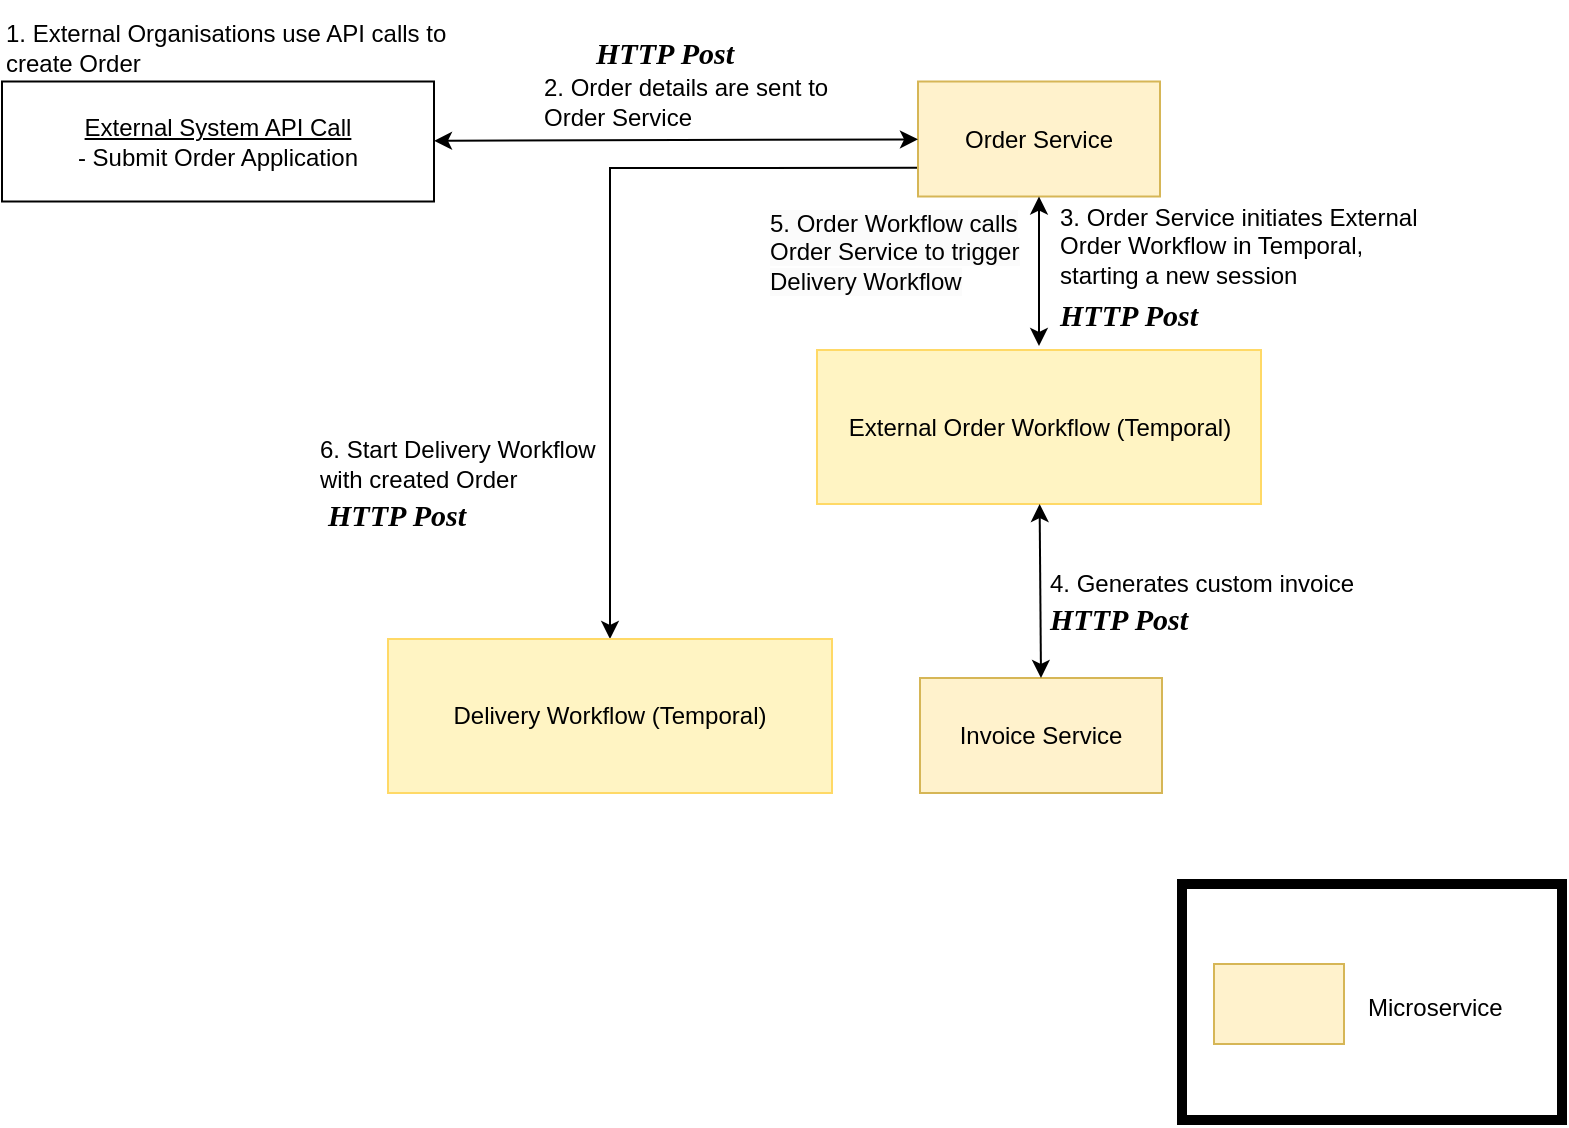 <mxfile>
    <diagram name="Page-1" id="AIPoxRdhrtce3UdJt4KN">
        <mxGraphModel dx="345" dy="193" grid="0" gridSize="10" guides="1" tooltips="1" connect="1" arrows="1" fold="1" page="1" pageScale="1" pageWidth="827" pageHeight="1169" math="0" shadow="0">
            <root>
                <mxCell id="0"/>
                <mxCell id="1" parent="0"/>
                <mxCell id="uWxkei3LBMc92IfPlKmw-2" value="&lt;u&gt;External System API Call&lt;/u&gt;&lt;div&gt;- Submit Order Application&lt;/div&gt;" style="rounded=0;whiteSpace=wrap;html=1;" parent="1" vertex="1">
                    <mxGeometry x="32" y="58.75" width="216" height="60" as="geometry"/>
                </mxCell>
                <mxCell id="2" style="edgeStyle=none;html=1;exitX=0;exitY=0.75;exitDx=0;exitDy=0;entryX=0.5;entryY=0;entryDx=0;entryDy=0;rounded=0;curved=0;" parent="1" source="uWxkei3LBMc92IfPlKmw-4" target="3v4G5k-9SBofemgfU9J0-18" edge="1">
                    <mxGeometry relative="1" as="geometry">
                        <Array as="points">
                            <mxPoint x="336" y="102"/>
                        </Array>
                    </mxGeometry>
                </mxCell>
                <mxCell id="uWxkei3LBMc92IfPlKmw-4" value="Order Service" style="rounded=0;whiteSpace=wrap;html=1;fillColor=#fff2cc;strokeColor=#d6b656;" parent="1" vertex="1">
                    <mxGeometry x="490" y="58.75" width="121" height="57.5" as="geometry"/>
                </mxCell>
                <mxCell id="uWxkei3LBMc92IfPlKmw-7" value="1. External Organisations use API calls to create Order" style="text;html=1;align=left;verticalAlign=middle;whiteSpace=wrap;rounded=0;" parent="1" vertex="1">
                    <mxGeometry x="32" y="27" width="239" height="30" as="geometry"/>
                </mxCell>
                <mxCell id="uWxkei3LBMc92IfPlKmw-12" value="" style="endArrow=classic;startArrow=classic;html=1;rounded=0;" parent="1" source="uWxkei3LBMc92IfPlKmw-2" target="uWxkei3LBMc92IfPlKmw-4" edge="1">
                    <mxGeometry width="50" height="50" relative="1" as="geometry">
                        <mxPoint x="359" y="307" as="sourcePoint"/>
                        <mxPoint x="409" y="257" as="targetPoint"/>
                    </mxGeometry>
                </mxCell>
                <mxCell id="uWxkei3LBMc92IfPlKmw-13" value="" style="endArrow=classic;startArrow=classic;html=1;rounded=0;entryX=0.5;entryY=1;entryDx=0;entryDy=0;" parent="1" target="uWxkei3LBMc92IfPlKmw-4" edge="1">
                    <mxGeometry width="50" height="50" relative="1" as="geometry">
                        <mxPoint x="550.5" y="191" as="sourcePoint"/>
                        <mxPoint x="424" y="120.289" as="targetPoint"/>
                    </mxGeometry>
                </mxCell>
                <mxCell id="3v4G5k-9SBofemgfU9J0-1" value="2. Order details are sent to &lt;br&gt;Order Service" style="text;html=1;align=left;verticalAlign=middle;whiteSpace=wrap;rounded=0;" parent="1" vertex="1">
                    <mxGeometry x="301" y="54" width="155" height="30" as="geometry"/>
                </mxCell>
                <mxCell id="3v4G5k-9SBofemgfU9J0-18" value="Delivery Workflow (Temporal)" style="rounded=0;whiteSpace=wrap;html=1;fillColor=light-dark(#FFF4C3,var(--ge-dark-color, #121212));strokeColor=light-dark(#FFD966,#FFFFFF);" parent="1" vertex="1">
                    <mxGeometry x="225" y="337.5" width="222" height="77" as="geometry"/>
                </mxCell>
                <mxCell id="sGVSHZmp7kZCRn9jOwzH-1" value="External Order Workflow (Temporal)" style="rounded=0;whiteSpace=wrap;html=1;fillColor=light-dark(#FFF4C3,var(--ge-dark-color, #121212));strokeColor=light-dark(#FFD966,#FFFFFF);" parent="1" vertex="1">
                    <mxGeometry x="439.5" y="193" width="222" height="77" as="geometry"/>
                </mxCell>
                <mxCell id="sGVSHZmp7kZCRn9jOwzH-2" value="Invoice Service" style="rounded=0;whiteSpace=wrap;html=1;fillColor=#fff2cc;strokeColor=#d6b656;" parent="1" vertex="1">
                    <mxGeometry x="491" y="357" width="121" height="57.5" as="geometry"/>
                </mxCell>
                <mxCell id="sGVSHZmp7kZCRn9jOwzH-3" value="3. Order Service initiates External Order Workflow in Temporal, starting a new session" style="text;html=1;align=left;verticalAlign=middle;whiteSpace=wrap;rounded=0;" parent="1" vertex="1">
                    <mxGeometry x="559" y="126" width="195" height="30" as="geometry"/>
                </mxCell>
                <mxCell id="sGVSHZmp7kZCRn9jOwzH-4" value="4. Generates custom invoice" style="text;html=1;align=left;verticalAlign=middle;whiteSpace=wrap;rounded=0;" parent="1" vertex="1">
                    <mxGeometry x="554" y="295" width="166" height="30" as="geometry"/>
                </mxCell>
                <mxCell id="sGVSHZmp7kZCRn9jOwzH-5" value="" style="endArrow=classic;startArrow=classic;html=1;rounded=0;exitX=0.5;exitY=0;exitDx=0;exitDy=0;" parent="1" source="sGVSHZmp7kZCRn9jOwzH-2" target="sGVSHZmp7kZCRn9jOwzH-1" edge="1">
                    <mxGeometry width="50" height="50" relative="1" as="geometry">
                        <mxPoint x="541" y="356" as="sourcePoint"/>
                        <mxPoint x="611.5" y="270" as="targetPoint"/>
                    </mxGeometry>
                </mxCell>
                <mxCell id="sGVSHZmp7kZCRn9jOwzH-7" value="6. Start Delivery Workflow with created Order" style="text;html=1;align=left;verticalAlign=middle;whiteSpace=wrap;rounded=0;" parent="1" vertex="1">
                    <mxGeometry x="189" y="235" width="150" height="30" as="geometry"/>
                </mxCell>
                <mxCell id="11" value="&lt;span style=&quot;color: rgb(0, 0, 0); font-family: Helvetica; font-size: 12px; font-style: normal; font-variant-ligatures: normal; font-variant-caps: normal; font-weight: 400; letter-spacing: normal; orphans: 2; text-indent: 0px; text-transform: none; widows: 2; word-spacing: 0px; -webkit-text-stroke-width: 0px; white-space: normal; background-color: rgb(251, 251, 251); text-decoration-thickness: initial; text-decoration-style: initial; text-decoration-color: initial; float: none; display: inline !important;&quot;&gt;5. Order Workflow calls Order Service to trigger Delivery Workflow&lt;/span&gt;" style="text;whiteSpace=wrap;html=1;align=left;" parent="1" vertex="1">
                    <mxGeometry x="414" y="116.25" width="158" height="36" as="geometry"/>
                </mxCell>
                <mxCell id="12" value="&lt;h5&gt;&lt;font style=&quot;font-size: 15px;&quot; face=&quot;Lucida Console&quot;&gt;&lt;i&gt;HTTP Post&lt;/i&gt;&lt;/font&gt;&lt;/h5&gt;" style="text;html=1;align=left;verticalAlign=middle;whiteSpace=wrap;rounded=0;" vertex="1" parent="1">
                    <mxGeometry x="327" y="28.75" width="100" height="30" as="geometry"/>
                </mxCell>
                <mxCell id="13" value="&lt;h5&gt;&lt;font style=&quot;font-size: 15px;&quot; face=&quot;Lucida Console&quot;&gt;&lt;i&gt;HTTP Post&lt;/i&gt;&lt;/font&gt;&lt;/h5&gt;" style="text;html=1;align=left;verticalAlign=middle;whiteSpace=wrap;rounded=0;" vertex="1" parent="1">
                    <mxGeometry x="559" y="160" width="100" height="30" as="geometry"/>
                </mxCell>
                <mxCell id="14" value="&lt;h5&gt;&lt;font style=&quot;font-size: 15px;&quot; face=&quot;Lucida Console&quot;&gt;&lt;i&gt;HTTP Post&lt;/i&gt;&lt;/font&gt;&lt;/h5&gt;" style="text;html=1;align=left;verticalAlign=middle;whiteSpace=wrap;rounded=0;" vertex="1" parent="1">
                    <mxGeometry x="554" y="312" width="100" height="30" as="geometry"/>
                </mxCell>
                <mxCell id="15" value="&lt;h5&gt;&lt;font style=&quot;font-size: 15px;&quot; face=&quot;Lucida Console&quot;&gt;&lt;i&gt;HTTP Post&lt;/i&gt;&lt;/font&gt;&lt;/h5&gt;" style="text;html=1;align=left;verticalAlign=middle;whiteSpace=wrap;rounded=0;" vertex="1" parent="1">
                    <mxGeometry x="193" y="260" width="100" height="30" as="geometry"/>
                </mxCell>
                <mxCell id="16" value="" style="rounded=0;whiteSpace=wrap;html=1;strokeWidth=5;perimeterSpacing=6;" vertex="1" parent="1">
                    <mxGeometry x="622" y="460" width="190" height="118" as="geometry"/>
                </mxCell>
                <mxCell id="17" value="" style="rounded=0;whiteSpace=wrap;html=1;fillColor=#fff2cc;strokeColor=#d6b656;" vertex="1" parent="1">
                    <mxGeometry x="638" y="500" width="65" height="40" as="geometry"/>
                </mxCell>
                <mxCell id="18" value="Microservice" style="text;whiteSpace=wrap;align=left;fontColor=#000000;labelBackgroundColor=none;" vertex="1" parent="1">
                    <mxGeometry x="712.5" y="507.75" width="73" height="24.5" as="geometry"/>
                </mxCell>
            </root>
        </mxGraphModel>
    </diagram>
</mxfile>